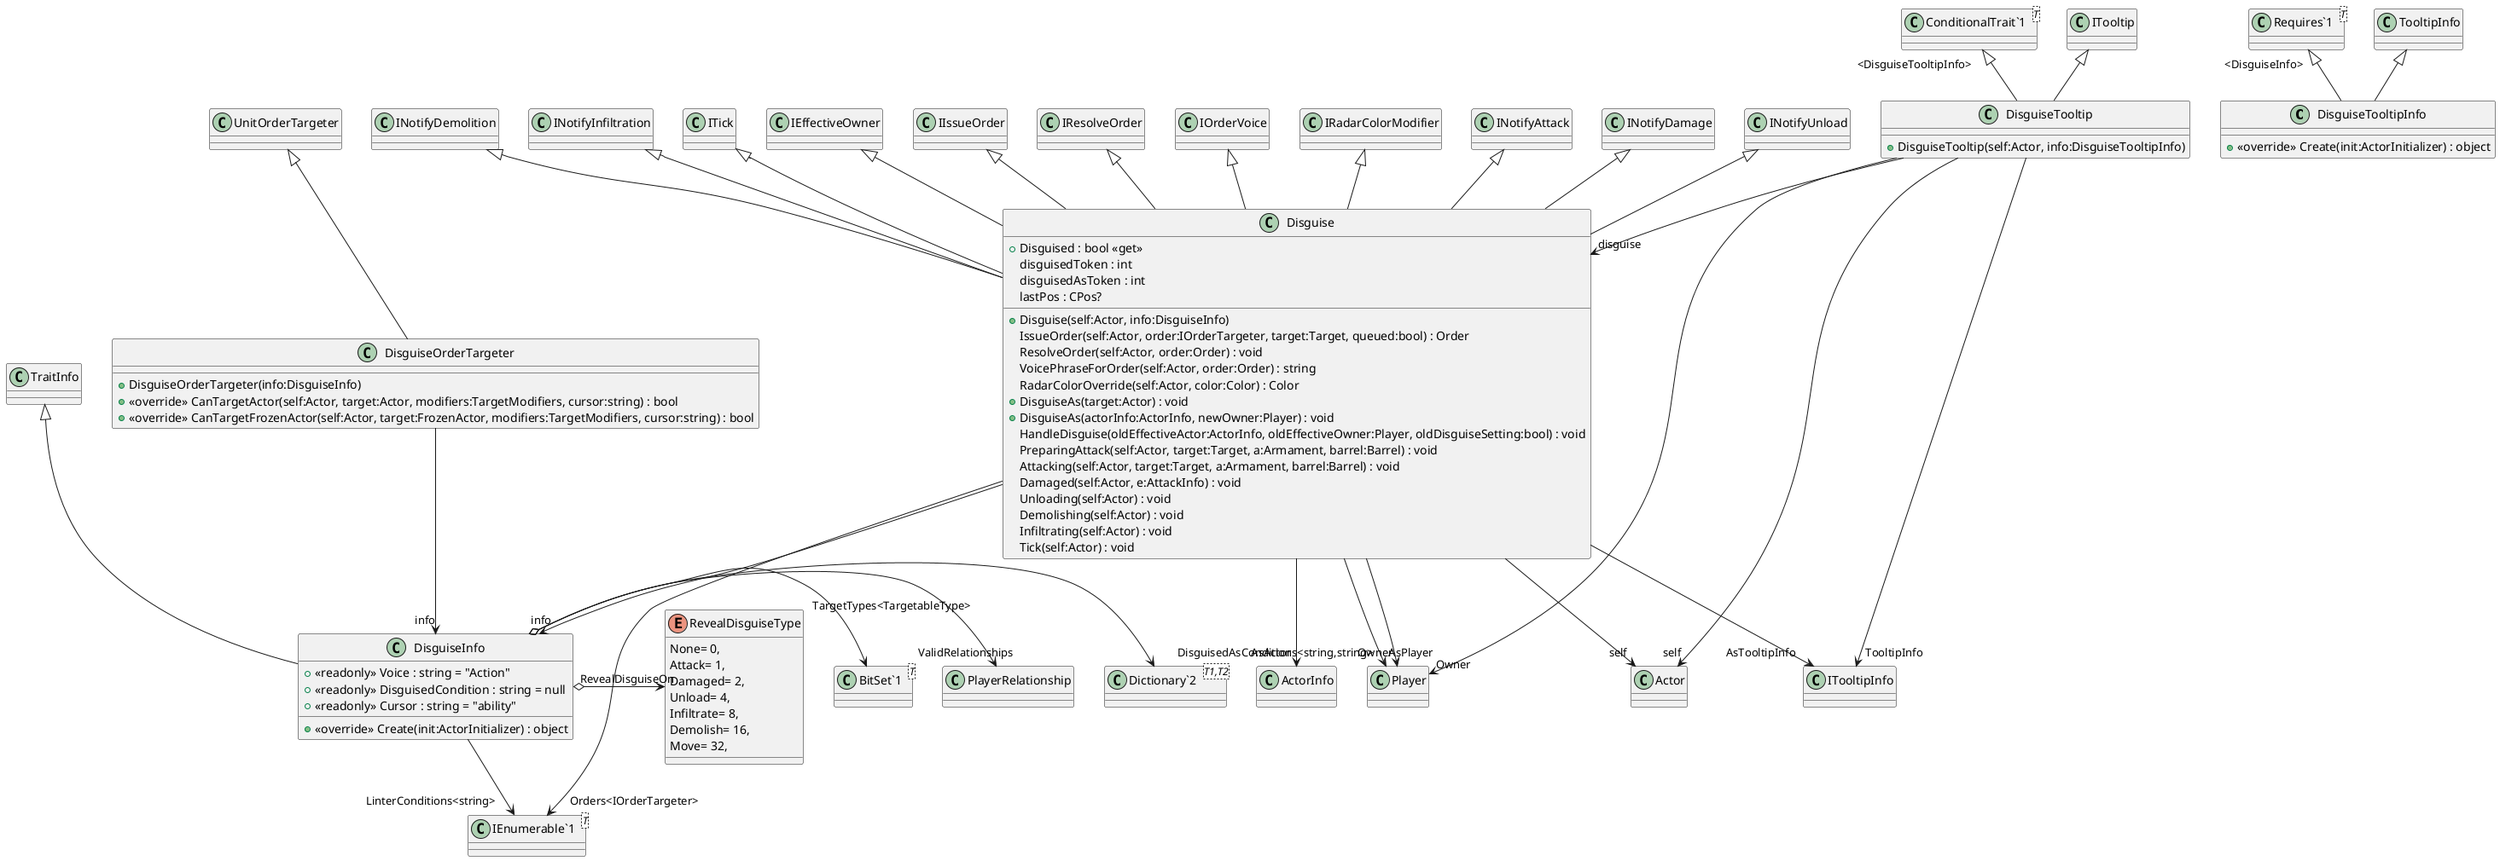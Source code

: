 @startuml
class DisguiseTooltipInfo {
    + <<override>> Create(init:ActorInitializer) : object
}
class DisguiseTooltip {
    + DisguiseTooltip(self:Actor, info:DisguiseTooltipInfo)
}
enum RevealDisguiseType {
    None= 0,
    Attack= 1,
    Damaged= 2,
    Unload= 4,
    Infiltrate= 8,
    Demolish= 16,
    Move= 32,
}
class DisguiseInfo {
    + <<readonly>> Voice : string = "Action"
    + <<readonly>> DisguisedCondition : string = null
    + <<readonly>> Cursor : string = "ability"
    + <<override>> Create(init:ActorInitializer) : object
}
class Disguise {
    + Disguised : bool <<get>>
    disguisedToken : int
    disguisedAsToken : int
    lastPos : CPos?
    + Disguise(self:Actor, info:DisguiseInfo)
    IssueOrder(self:Actor, order:IOrderTargeter, target:Target, queued:bool) : Order
    ResolveOrder(self:Actor, order:Order) : void
    VoicePhraseForOrder(self:Actor, order:Order) : string
    RadarColorOverride(self:Actor, color:Color) : Color
    + DisguiseAs(target:Actor) : void
    + DisguiseAs(actorInfo:ActorInfo, newOwner:Player) : void
    HandleDisguise(oldEffectiveActor:ActorInfo, oldEffectiveOwner:Player, oldDisguiseSetting:bool) : void
    PreparingAttack(self:Actor, target:Target, a:Armament, barrel:Barrel) : void
    Attacking(self:Actor, target:Target, a:Armament, barrel:Barrel) : void
    Damaged(self:Actor, e:AttackInfo) : void
    Unloading(self:Actor) : void
    Demolishing(self:Actor) : void
    Infiltrating(self:Actor) : void
    Tick(self:Actor) : void
}
class DisguiseOrderTargeter {
    + DisguiseOrderTargeter(info:DisguiseInfo)
    + <<override>> CanTargetActor(self:Actor, target:Actor, modifiers:TargetModifiers, cursor:string) : bool
    + <<override>> CanTargetFrozenActor(self:Actor, target:FrozenActor, modifiers:TargetModifiers, cursor:string) : bool
}
class "Requires`1"<T> {
}
class "ConditionalTrait`1"<T> {
}
class "BitSet`1"<T> {
}
class "Dictionary`2"<T1,T2> {
}
class "IEnumerable`1"<T> {
}
TooltipInfo <|-- DisguiseTooltipInfo
"Requires`1" "<DisguiseInfo>" <|-- DisguiseTooltipInfo
"ConditionalTrait`1" "<DisguiseTooltipInfo>" <|-- DisguiseTooltip
ITooltip <|-- DisguiseTooltip
DisguiseTooltip --> "self" Actor
DisguiseTooltip --> "disguise" Disguise
DisguiseTooltip --> "TooltipInfo" ITooltipInfo
DisguiseTooltip --> "Owner" Player
TraitInfo <|-- DisguiseInfo
DisguiseInfo o-> "ValidRelationships" PlayerRelationship
DisguiseInfo o-> "TargetTypes<TargetableType>" "BitSet`1"
DisguiseInfo o-> "RevealDisguiseOn" RevealDisguiseType
DisguiseInfo o-> "DisguisedAsConditions<string,string>" "Dictionary`2"
DisguiseInfo --> "LinterConditions<string>" "IEnumerable`1"
IEffectiveOwner <|-- Disguise
IIssueOrder <|-- Disguise
IResolveOrder <|-- Disguise
IOrderVoice <|-- Disguise
IRadarColorModifier <|-- Disguise
INotifyAttack <|-- Disguise
INotifyDamage <|-- Disguise
INotifyUnload <|-- Disguise
INotifyDemolition <|-- Disguise
INotifyInfiltration <|-- Disguise
ITick <|-- Disguise
Disguise --> "AsActor" ActorInfo
Disguise --> "AsPlayer" Player
Disguise --> "AsTooltipInfo" ITooltipInfo
Disguise --> "Owner" Player
Disguise --> "self" Actor
Disguise --> "info" DisguiseInfo
Disguise --> "Orders<IOrderTargeter>" "IEnumerable`1"
UnitOrderTargeter <|-- DisguiseOrderTargeter
DisguiseOrderTargeter --> "info" DisguiseInfo
@enduml
